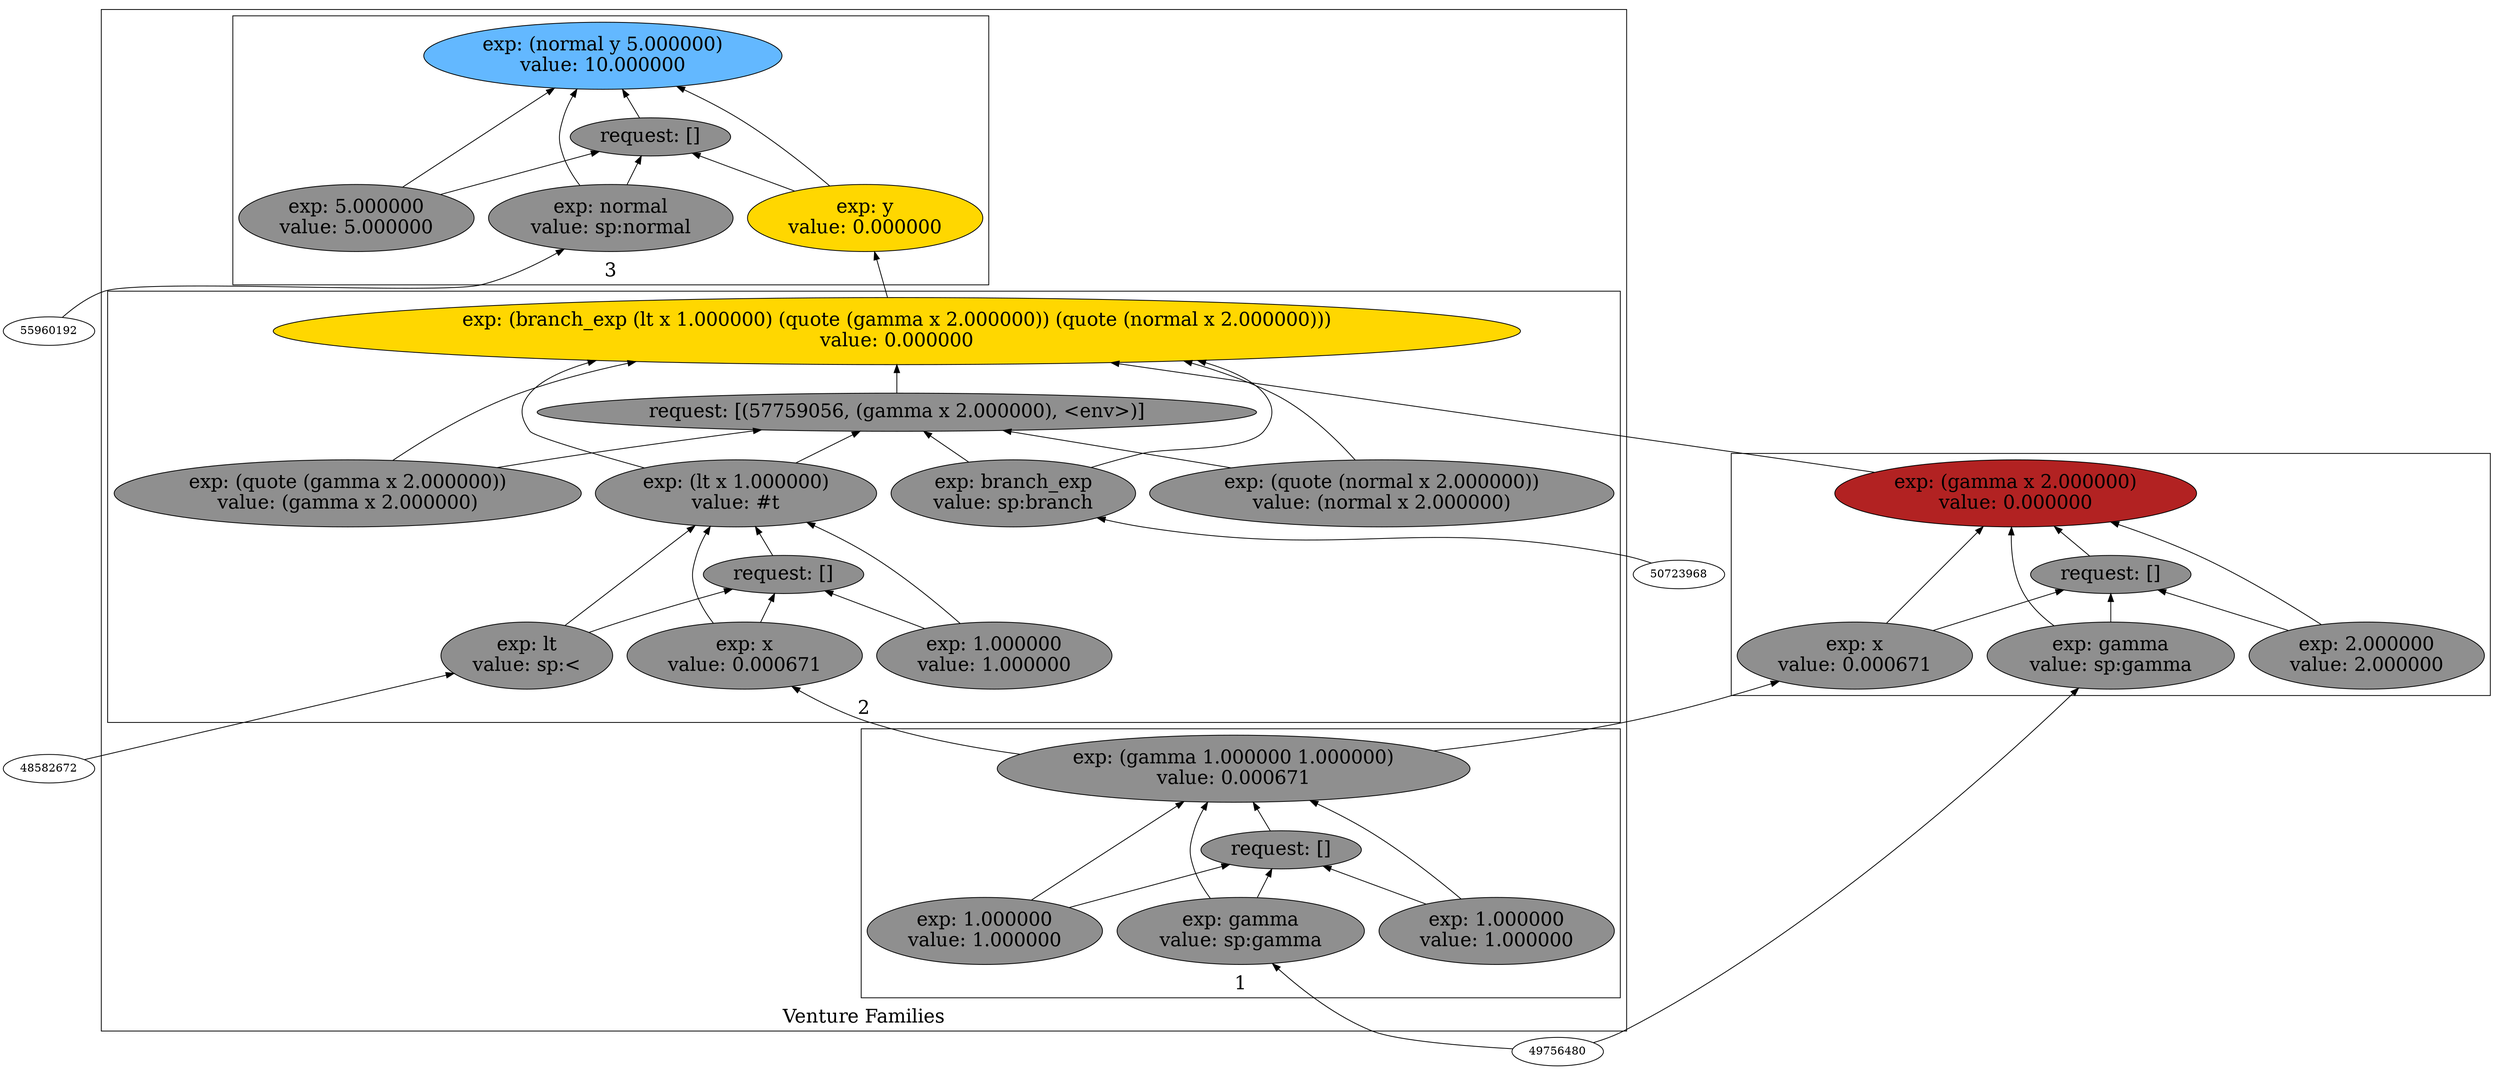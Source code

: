 digraph {
rankdir=BT
fontsize=24
subgraph cluster1 {
label="Venture Families"
subgraph cluster2 {
label="1"
"58182000"["fillcolor"="grey56" "fontsize"="24" "label"="exp: (gamma 1.000000 1.000000)\nvalue: 0.000671" "shape"="ellipse" "style"="filled" ]
"57820576"["fillcolor"="grey56" "fontsize"="24" "label"="request: []" "shape"="ellipse" "style"="filled" ]
"56189504"["fillcolor"="grey56" "fontsize"="24" "label"="exp: gamma\nvalue: sp:gamma" "shape"="ellipse" "style"="filled" ]
"56908640"["fillcolor"="grey56" "fontsize"="24" "label"="exp: 1.000000\nvalue: 1.000000" "shape"="ellipse" "style"="filled" ]
"57045648"["fillcolor"="grey56" "fontsize"="24" "label"="exp: 1.000000\nvalue: 1.000000" "shape"="ellipse" "style"="filled" ]
}

subgraph cluster3 {
label="2"
"58525680"["fillcolor"="gold" "fontsize"="24" "label"="exp: (branch_exp (lt x 1.000000) (quote (gamma x 2.000000)) (quote (normal x 2.000000)))\nvalue: 0.000000" "shape"="ellipse" "style"="filled" ]
"57759056"["fillcolor"="grey56" "fontsize"="24" "label"="request: [(57759056, (gamma x 2.000000), <env>)]" "shape"="ellipse" "style"="filled" ]
"57083392"["fillcolor"="grey56" "fontsize"="24" "label"="exp: branch_exp\nvalue: sp:branch" "shape"="ellipse" "style"="filled" ]
"57534240"["fillcolor"="grey56" "fontsize"="24" "label"="exp: (lt x 1.000000)\nvalue: #t" "shape"="ellipse" "style"="filled" ]
"57499296"["fillcolor"="grey56" "fontsize"="24" "label"="request: []" "shape"="ellipse" "style"="filled" ]
"56365488"["fillcolor"="grey56" "fontsize"="24" "label"="exp: lt\nvalue: sp:<" "shape"="ellipse" "style"="filled" ]
"56497664"["fillcolor"="grey56" "fontsize"="24" "label"="exp: x\nvalue: 0.000671" "shape"="ellipse" "style"="filled" ]
"56100400"["fillcolor"="grey56" "fontsize"="24" "label"="exp: 1.000000\nvalue: 1.000000" "shape"="ellipse" "style"="filled" ]
"56301184"["fillcolor"="grey56" "fontsize"="24" "label"="exp: (quote (gamma x 2.000000))\nvalue: (gamma x 2.000000)" "shape"="ellipse" "style"="filled" ]
"56184528"["fillcolor"="grey56" "fontsize"="24" "label"="exp: (quote (normal x 2.000000))\nvalue: (normal x 2.000000)" "shape"="ellipse" "style"="filled" ]
}

subgraph cluster4 {
label="3"
"56266672"["fillcolor"="steelblue1" "fontsize"="24" "label"="exp: (normal y 5.000000)\nvalue: 10.000000" "shape"="ellipse" "style"="filled" ]
"58535664"["fillcolor"="grey56" "fontsize"="24" "label"="request: []" "shape"="ellipse" "style"="filled" ]
"56981728"["fillcolor"="grey56" "fontsize"="24" "label"="exp: normal\nvalue: sp:normal" "shape"="ellipse" "style"="filled" ]
"57032928"["fillcolor"="gold" "fontsize"="24" "label"="exp: y\nvalue: 0.000000" "shape"="ellipse" "style"="filled" ]
"57069104"["fillcolor"="grey56" "fontsize"="24" "label"="exp: 5.000000\nvalue: 5.000000" "shape"="ellipse" "style"="filled" ]
}

}

subgraph cluster5 {
label=""
"56538592"["fillcolor"="firebrick" "fontsize"="24" "label"="exp: (gamma x 2.000000)\nvalue: 0.000000" "shape"="ellipse" "style"="filled" ]
"56348048"["fillcolor"="grey56" "fontsize"="24" "label"="request: []" "shape"="ellipse" "style"="filled" ]
"56072400"["fillcolor"="grey56" "fontsize"="24" "label"="exp: gamma\nvalue: sp:gamma" "shape"="ellipse" "style"="filled" ]
"56858176"["fillcolor"="grey56" "fontsize"="24" "label"="exp: x\nvalue: 0.000671" "shape"="ellipse" "style"="filled" ]
"56894352"["fillcolor"="grey56" "fontsize"="24" "label"="exp: 2.000000\nvalue: 2.000000" "shape"="ellipse" "style"="filled" ]
}

"56981728" -> "56266672"["arrowhead"="normal" "color"="black" "style"="solid" ]
"56981728" -> "58535664"["arrowhead"="normal" "color"="black" "style"="solid" ]
"55960192" -> "56981728"["arrowhead"="normal" "color"="black" "style"="solid" ]
"57032928" -> "56266672"["arrowhead"="normal" "color"="black" "style"="solid" ]
"57032928" -> "58535664"["arrowhead"="normal" "color"="black" "style"="solid" ]
"58525680" -> "57032928"["arrowhead"="normal" "color"="black" "style"="solid" ]
"57069104" -> "56266672"["arrowhead"="normal" "color"="black" "style"="solid" ]
"57069104" -> "58535664"["arrowhead"="normal" "color"="black" "style"="solid" ]
"58535664" -> "56266672"["arrowhead"="normal" "color"="black" "style"="solid" ]
"56072400" -> "56538592"["arrowhead"="normal" "color"="black" "style"="solid" ]
"56072400" -> "56348048"["arrowhead"="normal" "color"="black" "style"="solid" ]
"49756480" -> "56072400"["arrowhead"="normal" "color"="black" "style"="solid" ]
"56858176" -> "56538592"["arrowhead"="normal" "color"="black" "style"="solid" ]
"56858176" -> "56348048"["arrowhead"="normal" "color"="black" "style"="solid" ]
"58182000" -> "56858176"["arrowhead"="normal" "color"="black" "style"="solid" ]
"56894352" -> "56538592"["arrowhead"="normal" "color"="black" "style"="solid" ]
"56894352" -> "56348048"["arrowhead"="normal" "color"="black" "style"="solid" ]
"56348048" -> "56538592"["arrowhead"="normal" "color"="black" "style"="solid" ]
"56189504" -> "58182000"["arrowhead"="normal" "color"="black" "style"="solid" ]
"56189504" -> "57820576"["arrowhead"="normal" "color"="black" "style"="solid" ]
"49756480" -> "56189504"["arrowhead"="normal" "color"="black" "style"="solid" ]
"56908640" -> "58182000"["arrowhead"="normal" "color"="black" "style"="solid" ]
"56908640" -> "57820576"["arrowhead"="normal" "color"="black" "style"="solid" ]
"57045648" -> "58182000"["arrowhead"="normal" "color"="black" "style"="solid" ]
"57045648" -> "57820576"["arrowhead"="normal" "color"="black" "style"="solid" ]
"57820576" -> "58182000"["arrowhead"="normal" "color"="black" "style"="solid" ]
"57083392" -> "58525680"["arrowhead"="normal" "color"="black" "style"="solid" ]
"57083392" -> "57759056"["arrowhead"="normal" "color"="black" "style"="solid" ]
"50723968" -> "57083392"["arrowhead"="normal" "color"="black" "style"="solid" ]
"57534240" -> "58525680"["arrowhead"="normal" "color"="black" "style"="solid" ]
"57534240" -> "57759056"["arrowhead"="normal" "color"="black" "style"="solid" ]
"56365488" -> "57534240"["arrowhead"="normal" "color"="black" "style"="solid" ]
"56365488" -> "57499296"["arrowhead"="normal" "color"="black" "style"="solid" ]
"48582672" -> "56365488"["arrowhead"="normal" "color"="black" "style"="solid" ]
"56497664" -> "57534240"["arrowhead"="normal" "color"="black" "style"="solid" ]
"56497664" -> "57499296"["arrowhead"="normal" "color"="black" "style"="solid" ]
"58182000" -> "56497664"["arrowhead"="normal" "color"="black" "style"="solid" ]
"56100400" -> "57534240"["arrowhead"="normal" "color"="black" "style"="solid" ]
"56100400" -> "57499296"["arrowhead"="normal" "color"="black" "style"="solid" ]
"57499296" -> "57534240"["arrowhead"="normal" "color"="black" "style"="solid" ]
"56301184" -> "58525680"["arrowhead"="normal" "color"="black" "style"="solid" ]
"56301184" -> "57759056"["arrowhead"="normal" "color"="black" "style"="solid" ]
"56184528" -> "58525680"["arrowhead"="normal" "color"="black" "style"="solid" ]
"56184528" -> "57759056"["arrowhead"="normal" "color"="black" "style"="solid" ]
"57759056" -> "58525680"["arrowhead"="normal" "color"="black" "style"="solid" ]
"56538592" -> "58525680"["arrowhead"="normal" "color"="black" "style"="solid" ]

}